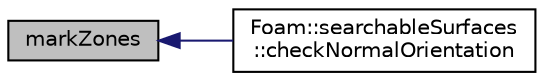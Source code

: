 digraph "markZones"
{
  bgcolor="transparent";
  edge [fontname="Helvetica",fontsize="10",labelfontname="Helvetica",labelfontsize="10"];
  node [fontname="Helvetica",fontsize="10",shape=record];
  rankdir="LR";
  Node1 [label="markZones",height=0.2,width=0.4,color="black", fillcolor="grey75", style="filled", fontcolor="black"];
  Node1 -> Node2 [dir="back",color="midnightblue",fontsize="10",style="solid",fontname="Helvetica"];
  Node2 [label="Foam::searchableSurfaces\l::checkNormalOrientation",height=0.2,width=0.4,color="black",URL="$a02252.html#abed4d723582bea3294a2e14ca21e0b60",tooltip="Are all (triangulated) surfaces consistent normal orientation. "];
}
